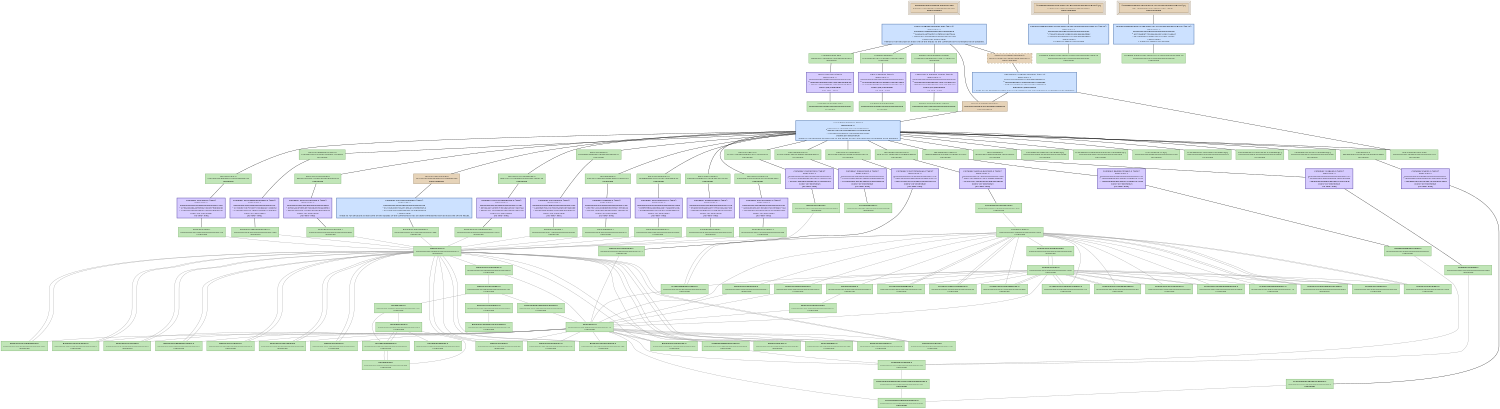 digraph SysBeep {
   size = "10.000000,8.500000";
   concentrate = false;

   node [ shape = box, style = filled, color = "0.3 0.5 0.6", fillcolor = "0.3 0.2 0.9", fontname = "Monaco", fontsize = "9" ];
   n00001 [ label = "Development/SysBeep.mexmac.app\nb3835e1530968dd7ec880aa38352555f\nDepsUpdated", color = "0.1 0.5 0.5", fillcolor = "0.1 0.2 0.9", peripheries = 3 ];
   n00002 [ label = "Contents/Info.plist\n38ea663f15db9fb9516f64d690d6fecd\nUpToDate" ];
   n00003 [ label = "SysBeep.build/Info.plist\n000000004355ff870000000000000295\nUpToDate" ];
   n00004 [ label = "Contents/PkgInfo\nccacb4ecdd7df67c4dd3b19364b16aaa\nUpToDate" ];
   n00005 [ label = "SysBeep.build/PkgInfo\n000000004355ff870000000000000008\nUpToDate" ];
   n00006 [ label = "English.lproj/InfoPlist.strings\nff7b9a46cc8e96bb350128c175bd51c0\nUpToDate" ];
   n00007 [ label = "English.lproj/InfoPlist.strings\n00000000434c45840000000000000228\nUpToDate" ];
   n00008 [ label = "ppc/PsychError.o\n2c29212bc8dce4bed25a1ccc65d2851f\nUpToDate" ];
   n00009 [ label = "Base/PsychError.c\n00000000434c4585000000000000563d\nUpToDate" ];
   n00010 [ label = "ppc/PsychRegisterProject.o\n614d3ec45b2c51f84100d6b6c1308ab0\nUpToDate" ];
   n00011 [ label = "Base/PsychRegisterProject.c\n00000000434c458500000000000012e6\nUpToDate" ];
   n00012 [ label = "ppc/PsychHelp.o\n6a0d9af743f4da62cf6afa43b7d69672\nUpToDate" ];
   n00013 [ label = "Base/PsychHelp.c\n00000000434c811d00000000000005b8\nUpToDate" ];
   n00014 [ label = "ppc/MiniBox.o\na9079c1a8f7d92949ec89f021499ac79\nUpToDate" ];
   n00015 [ label = "Base/MiniBox.c\n00000000434c45850000000000000f4f\nUpToDate" ];
   n00016 [ label = "ppc/PsychMemory.o\nb09ffe4ff3f628302a3b17ada5fe4c66\nUpToDate" ];
   n00017 [ label = "Base/PsychMemory.c\n00000000434ca96200000000000003a4\nUpToDate" ];
   n00018 [ label = "ppc/ProjectTable.o\ne9add1b0dbfd1f20147fc6455a3264f1\nUpToDate" ];
   n00019 [ label = "Base/ProjectTable.c\n00000000434c4585000000000000023a\nUpToDate" ];
   n00020 [ label = "ppc/PsychInit.o\n27e3a0b295f6bd9682188097f0bd9195\nUpToDate" ];
   n00021 [ label = "Base/PsychInit.c\n00000000434c45850000000000000759\nUpToDate" ];
   n00022 [ label = "ppc/PsychTimeGlue.o\na89104420f41ff1a9b4c0c8df375b163\nUpToDate" ];
   n00023 [ label = "Base/PsychTimeGlue.c\n000000004355ef98000000000000157f\nUpToDate" ];
   n00024 [ label = "ppc/PsychStructGlue.o\n8e955a53b7bc12b855bd2ec4b6add72f\nUpToDate" ];
   n00025 [ label = "Base/PsychStructGlue.c\n00000000434c45850000000000002bb8\nUpToDate" ];
   n00026 [ label = "ppc/PsychVersioning.o\n85105e28a33fa99a896a1670fbb458a9\nDepsUpdated", color = "0.1 0.5 0.5", fillcolor = "0.1 0.2 0.9" ];
   n00027 [ label = "Base/PsychVersioning.c\n000000004355ffa100000000000014ee\nUpToDate" ];
   n00028 [ label = "ppc/MODULEVersion.o\nf34c51e217abfc6e92c3bff463aff99f\nUpToDate" ];
   n00029 [ label = "Screen/MODULEVersion.c\n000000004355ff7d000000000000124e\nUpToDate" ];
   n00030 [ label = "ppc/PsychScriptingGlue.o\n8e432a2110cb0ee655da5548514b917b\nUpToDate" ];
   n00031 [ label = "Base/PsychScriptingGlue.c\n00000000434c458500000000000105c5\nUpToDate" ];
   n00032 [ label = "ppc/mexversion.o\n677d22d9d1a45d53eef6554d4d58f502\nUpToDate" ];
   n00033 [ label = "src/mexversion.c\n000000004332d94600000000000002d2\nUpToDate" ];
   n00034 [ label = "ppc/RegisterProject.o\n14bd7ef4b96d353984181dbf819c10d3\nUpToDate" ];
   n00035 [ label = "SysBeep/RegisterProject.c\n00000000434c458500000000000003cb\nUpToDate" ];
   n00036 [ label = "ppc/SysBeep.o\nab3f35e85cebdc6be5fdc1ef75d1fcfc\nUpToDate" ];
   n00037 [ label = "SysBeep/SysBeep.c\n00000000434c458500000000000003d8\nUpToDate" ];
   n00038 [ label = "ppc/Events.o\n4e6baf458d1f21fe38a197e59bc5494e\nUpToDate" ];
   n00039 [ label = "OS9ToolboxFragments/Events.c\n00000000434c458500000000000005e9\nUpToDate" ];
   n00040 [ label = "ppc/PsychAuthors.o\n3a506e82050593ecbc0720c99dac6f05\nUpToDate" ];
   n00041 [ label = "Base/PsychAuthors.c\n00000000434c81430000000000000d3b\nUpToDate" ];
   n00042 [ label = "MacOS/SysBeep.mexmac\n500282ce30bb4c275ed3afe64bff94e3\nDepsUpdated", color = "0.1 0.5 0.5", fillcolor = "0.1 0.2 0.9" ];
   n00043 [ label = "Frameworks/OpenGL.framework[C]\n00000000434ac55900000000000000ee\nUpToDate" ];
   n00044 [ label = "Frameworks/ApplicationServices.framework[C]\n00000000434ac53300000000000000ee\nUpToDate" ];
   n00045 [ label = "2.95.2/libstdc++.a[C]\n00000000434abb590000000000075c68\nUpToDate" ];
   n00046 [ label = "Frameworks/CoreAudio.framework[C]\n00000000434ac55b00000000000000cc\nUpToDate" ];
   n00047 [ label = "Frameworks/CoreServices.framework[C]\n00000000434ac53600000000000000ee\nUpToDate" ];
   n00048 [ label = "Frameworks/Carbon.framework[C]\n00000000434ac53300000000000000ee\nUpToDate" ];
   n00049 [ label = "mac/mexFunction.map\n000000004332d946000000000000012e\nUpToDate" ];
   n00050 [ label = "<SysBeep.build/Script-2FD6181B07306669008DA6B4.sh>[A]\nc7a90769799be75c5326959ab9edfd00\nDepsUpdated", color = "0.1 0.5 0.5", fillcolor = "0.1 0.2 0.9", peripheries = 3 ];
   n00051 [ label = "SysBeep.build/Script-2FD6181B07306669008DA6B4.sh\n000000004355ff8700000000000000ec\nUpToDate" ];
   n00052 [ label = "<SysBeep.build/Script-2FD6181C07306669008DA6B4.sh>[A]\nad71b8d9b227dfe10602c10d911aea71\nDepsUpdated", color = "0.1 0.5 0.5", fillcolor = "0.1 0.2 0.9", peripheries = 3 ];
   n00053 [ label = "SysBeep.build/Script-2FD6181C07306669008DA6B4.sh\n000000004355ff87000000000000003e\nUpToDate" ];
   n00054 [ label = "<MacOS/SysBeep.mexmac>\ne8f5181a9b7851a9da1dadc354f0fe1f\nDepsUpdated", color = "0.1 0.5 0.5", fillcolor = "0.1 0.2 0.9", style = "filled,dashed" ];
   n00055 [ label = "Base/Psych.h\n00000000435548b60000000000000410\nUpToDate" ];
   n00056 [ label = "Base/Psych.h\n00000000435548b60000000000000410\nUpToDate" ];
   n00057 [ label = "Screen/Screen.h\n000000004355f28e00000000000012e0\nUpToDate" ];
   n00058 [ label = "SysBeep/SysBeep.h\n00000000434c458500000000000001e2\nUpToDate" ];
   n00059 [ label = "OS9ToolboxFragments/Events.h\n00000000434c45850000000000000236\nUpToDate" ];
   n00060 [ label = "Base/PsychConstants.h\n00000000435548d4000000000000080d\nUpToDate" ];
   n00061 [ label = "Base/MiniBox.h\n00000000435548d400000000000004d6\nUpToDate" ];
   n00062 [ label = "Base/ProjectTable.h\n00000000435548d400000000000002f6\nUpToDate" ];
   n00063 [ label = "Base/PsychError.h\n00000000435548d40000000000001fe7\nUpToDate" ];
   n00064 [ label = "Base/PsychScriptingGlue.h\n00000000435548f30000000000001a37\nUpToDate" ];
   n00065 [ label = "Base/PsychStructGlue.h\n000000004355496c0000000000000bcc\nUpToDate" ];
   n00066 [ label = "Base/PsychCellGlue.h\n00000000434c458500000000000005c5\nUpToDate" ];
   n00067 [ label = "Base/PsychRegisterProject.h\n00000000435548d400000000000003f1\nUpToDate" ];
   n00068 [ label = "Base/PsychAuthors.h\n00000000435548d400000000000005e9\nUpToDate" ];
   n00069 [ label = "Base/PsychVersioning.h\n00000000435548f300000000000004dd\nUpToDate" ];
   n00070 [ label = "Base/PsychHelp.h\n00000000434c45850000000000000357\nUpToDate" ];
   n00071 [ label = "Base/PsychInit.h\n00000000435548f300000000000002db\nUpToDate" ];
   n00072 [ label = "Base/PsychMemory.h\n00000000435548d40000000000000473\nUpToDate" ];
   n00073 [ label = "Base/PsychTimeGlue.h\n000000004355ef010000000000000483\nUpToDate" ];
   n00074 [ label = "Base/PsychInstrument.h\n00000000435548d400000000000001a8\nUpToDate" ];
   n00075 [ label = "SysBeep/RegisterProject.h\n00000000434c458500000000000002a2\nUpToDate" ];
   n00076 [ label = "Base/TimeLists.h\n00000000435548f300000000000002a9\nUpToDate" ];
   n00077 [ label = "Screen/PsychRects.h\n00000000434c458500000000000005d5\nUpToDate" ];
   n00078 [ label = "Screen/ScreenTypes.h\n00000000434c458500000000000013b6\nUpToDate" ];
   n00079 [ label = "Screen/PsychVideoGlue.h\n00000000434c458500000000000005d4\nUpToDate" ];
   n00080 [ label = "Screen/PsychScreenGlue.h\n00000000434c45850000000000000d6d\nUpToDate" ];
   n00081 [ label = "Screen/PsychWindowTextGlue.h\n00000000434c458500000000000008ee\nUpToDate" ];
   n00082 [ label = "Screen/WindowBank.h\n000000004355e68c0000000000001b31\nUpToDate" ];
   n00083 [ label = "Screen/PsychWindowGlue.h\n000000004355e21f0000000000000a66\nUpToDate" ];
   n00084 [ label = "Screen/PsychTextureSupport.h\n000000004355a03b0000000000000370\nUpToDate" ];
   n00085 [ label = "Screen/PsychAlphaBlending.h\n00000000434c458500000000000004fb\nUpToDate" ];
   n00086 [ label = "Screen/ScreenArguments.h\n00000000434c45850000000000000ca3\nUpToDate" ];
   n00087 [ label = "Screen/RegisterProject.h\n00000000434c45850000000000000284\nUpToDate" ];
   n00088 [ label = "Screen/WindowHelpers.h\n00000000434c45850000000000000773\nUpToDate" ];
   n00089 [ label = "Fonts/PsychFontGlue.h\n00000000434c45850000000000000e47\nUpToDate" ];
   n00090 [ label = "Fonts/ScreenFontGlue.h\n00000000434c45850000000000000260\nUpToDate" ];
   n00091 [ label = "Fonts/FontInfo.h\n00000000434c45850000000000000ef4\nUpToDate" ];
   n00092 [ label = "Screen/ScreenPreferenceState.h\n000000004355d9f300000000000006ba\nUpToDate" ];
   n00093 [ label = "OS9ToolboxFragments/OS9ToolboxFragments.h\n00000000434c4585000000000000012b\nUpToDate" ];
   n00094 [ label = "Base/PsychIncludes.h\n00000000435548d4000000000000074c\nUpToDate" ];
   n00095 [ label = "Screen/Screen.h\n000000004355f28e00000000000012e0\nUpToDate" ];
   n00096 [ label = "Fonts/PsychFontGlue.h\n00000000434c45850000000000000e47\nUpToDate" ];
   n00097 [ label = "Base/PsychPlatform.h\n00000000435548d40000000000000589\nUpToDate" ];
   n00098 [ label = "include/mex.h\n000000004332d9460000000000003742\nUpToDate" ];
   n00099 [ label = "OS9ToolboxFragments/Events.h\n00000000434c45850000000000000236\nUpToDate" ];
   n00100 [ label = "Base/PsychPlatformConstants.h\n000000004355492f000000000000070e\nUpToDate" ];
   n00101 [ label = "include/matrix.h\n000000004332d9460000000000009ff2\nUpToDate" ];
   n00102 [ label = "include/mwdebug.h\n000000004332d9460000000000002b3c\nUpToDate" ];
   n00103 [ label = "include/tmwtypes.h\n000000004332d946000000000000458d\nUpToDate" ];
   n00104 [ label = "include/mat.h\n000000004332d94600000000000023ab\nUpToDate" ];

   node [ shape = box, style = "filled,bold", color = "0.7 0.5 0.7", fillcolor = "0.7 0.2 1.0", fontname = "Monaco", fontsize = "9" ];
   c00001 [ label = "PBXCp Info.plist <wt:0>\nwaitCount: 0\n000000004355ff870000000000000295\n^ 38ea663f568e603e516f64d690d6fc58\n= 38ea663f15db9fb9516f64d690d6fecd\nDoesNotNeedToRun\n(no 'why' info)" ];
   c00002 [ label = "PBXCp PkgInfo <wt:0>\nwaitCount: 0\n00000000000000000000000000000000\n^ ccacb4ecdd7df67c4dd3b19364b16aaa\n= ccacb4ecdd7df67c4dd3b19364b16aaa\nDoesNotNeedToRun\n(no 'why' info)" ];
   c00003 [ label = "CpResource InfoPlist.strings <wt:4>\nwaitCount: 0\n00000000000000000000000000000000\n^ ff7b9a46cc8e96bb350128c175bd51c0\n= ff7b9a46cc8e96bb350128c175bd51c0\nDoesNotNeedToRun\n(no 'why' info)" ];
   c00004 [ label = "CompileC PsychError.o <wt:6>\nwaitCount: 0\n000000004355492f0000000000004529\n^ 2c29212b8b89ad91d25a1ccc65d2c036\n= 2c29212bc8dce4bed25a1ccc65d2851f\nDoesNotNeedToRun\n(no 'why' info)" ];
   c00005 [ label = "CompileC PsychRegisterProject.o <wt:6>\nwaitCount: 0\n000000004355492f00000000000001f2\n^ 614d3ec4187918d74100d6b6c1308b42\n= 614d3ec45b2c51f84100d6b6c1308ab0\nDoesNotNeedToRun\n(no 'why' info)" ];
   c00006 [ label = "CompileC PsychHelp.o <wt:6>\nwaitCount: 0\n0000000043558db700000000000016ac\n^ 6a0d9af700a157d5cf6afa43b7d680de\n= 6a0d9af743f4da62cf6afa43b7d69672\nDoesNotNeedToRun\n(no 'why' info)" ];
   c00007 [ label = "CompileC MiniBox.o <wt:6>\nwaitCount: 0\n000000004355492f0000000000001c5b\n^ a9079c1acc28dbbb9ec89f021499b022\n= a9079c1a8f7d92949ec89f021499ac79\nDoesNotNeedToRun\n(no 'why' info)" ];
   c00008 [ label = "CompileC PsychMemory.o <wt:6>\nwaitCount: 0\n000000004355a5c800000000000010b0\n^ b09ffe4fb0a38df82a3b17ada5fe5cd6\n= b09ffe4ff3f628302a3b17ada5fe4c66\nDoesNotNeedToRun\n(no 'why' info)" ];
   c00009 [ label = "CompileC ProjectTable.o <wt:6>\nwaitCount: 0\n000000004355492f000000000000112e\n^ e9add1b098a8560f147fc6455a3275df\n= e9add1b0dbfd1f20147fc6455a3264f1\nDoesNotNeedToRun\n(no 'why' info)" ];
   c00010 [ label = "CompileC PsychInit.o <wt:6>\nwaitCount: 0\n000000004355492f000000000000144d\n^ 27e3a0b2d6a3f4b982188097f0bd85d8\n= 27e3a0b295f6bd9682188097f0bd9195\nDoesNotNeedToRun\n(no 'why' info)" ];
   c00011 [ label = "CompileC PsychTimeGlue.o <wt:6>\nwaitCount: 0\n0000000000000143000000000000147e\n^ a89104420f41fe599b4c0c8df375a51d\n= a89104420f41ff1a9b4c0c8df375b163\nDoesNotNeedToRun\n(no 'why' info)" ];
   c00012 [ label = "CompileC PsychStructGlue.o <wt:6>\nwaitCount: 0\n000000004355492f00000000000038ac\n^ 8e955a53f4e95b9755bd2ec4b6adef83\n= 8e955a53b7bc12b855bd2ec4b6add72f\nDoesNotNeedToRun\n(no 'why' info)" ];
   c00013 [ label = "CompileC PsychVersioning.o <wt:6>\nwaitCount: 0\n00000000434cf30b00000000000007fa\n^ 85105e28e0735a91896a1670fbb45f53\n= 85105e28a33fa99a896a1670fbb458a9\nNeedsToRun\nNeeds to run because at least one of the outputs of the command is has an older timestamp than at least one of the inputs.", color = "0.6 0.5 0.7", fillcolor = "0.6 0.2 1.0" ];
   c00014 [ label = "CompileC MODULEVersion.o <wt:6>\nwaitCount: 0\n000000004355ff7d000000000000124e\n^ f34c51e254fe031392c3bff463afebd1\n= f34c51e217abfc6e92c3bff463aff99f\nDoesNotNeedToRun\n(no 'why' info)" ];
   c00015 [ label = "CompileC PsychScriptingGlue.o <wt:6>\nwaitCount: 0\n000000004355492f00000000000116d1\n^ 8e432a21539e47c955da5548514a87aa\n= 8e432a2110cb0ee655da5548514b917b\nDoesNotNeedToRun\n(no 'why' info)" ];
   c00016 [ label = "CompileC mexversion.o <wt:6>\nwaitCount: 0\n000000004332d94600000000000002d2\n^ 677d22d992968415eef6554d4d58f7d0\n= 677d22d9d1a45d53eef6554d4d58f502\nDoesNotNeedToRun\n(no 'why' info)" ];
   c00017 [ label = "CompileC RegisterProject.o <wt:6>\nwaitCount: 0\n00000000000000000000000000000134\n^ 14bd7ef4b96d353984181dbf819c11e7\n= 14bd7ef4b96d353984181dbf819c10d3\nDoesNotNeedToRun\n(no 'why' info)" ];
   c00018 [ label = "CompileC SysBeep.o <wt:6>\nwaitCount: 0\n00000000000000000000000000000127\n^ ab3f35e85cebdc6be5fdc1ef75d1fddb\n= ab3f35e85cebdc6be5fdc1ef75d1fcfc\nDoesNotNeedToRun\n(no 'why' info)" ];
   c00019 [ label = "CompileC Events.o <wt:6>\nwaitCount: 0\n00000000435548b600000000000003cf\n^ 4e6baf45ce4a694838a197e59bc54a81\n= 4e6baf458d1f21fe38a197e59bc5494e\nDoesNotNeedToRun\n(no 'why' info)" ];
   c00020 [ label = "CompileC PsychAuthors.o <wt:6>\nwaitCount: 0\n0000000043558de90000000000001e2f\n^ 3a506e8246501e05bc0720c99dac712a\n= 3a506e82050593ecbc0720c99dac6f05\nDoesNotNeedToRun\n(no 'why' info)" ];
   c00021 [ label = "Ld SysBeep.mexmac <wt:6>\nwaitCount: 0\n826045b7012c60bef5931ef03b2fb84b\n^ d262c77931972c99ab40b11670d02ca8\n= 500282ce30bb4c275ed3afe64bff94e3\nIndirectlyNeedsToRun\nNeeds to run because at least one of the inputs to the command are scheduled to be updated.", color = "0.6 0.5 0.7", fillcolor = "0.6 0.2 1.0" ];
   c00022 [ label = "PhaseScriptExecution Script-2FD6181B07306669008DA6B4.sh <wt:10>\nwaitCount: 0\n000000004355ff8700000000000000ec\n^ c7a907693ace18db5326959ab9edfdec\n= c7a90769799be75c5326959ab9edfd00\nNeedsToRun\n1 output is always out-of-date", color = "0.6 0.5 0.7", fillcolor = "0.6 0.2 1.0" ];
   c00023 [ label = "PhaseScriptExecution Script-2FD6181C07306669008DA6B4.sh <wt:12>\nwaitCount: 0\n000000004355ff87000000000000003e\n^ ad71b8d9f17220660602c10d911aea4f\n= ad71b8d9b227dfe10602c10d911aea71\nNeedsToRun\n1 output is always out-of-date", color = "0.6 0.5 0.7", fillcolor = "0.6 0.2 1.0" ];
   c00024 [ label = "EditSymbols SysBeep.mexmac <wt:13>\nwaitCount: 0\n500282ce738995615ed3afe64bff95cd\n^ b8f79ad4e8f1c4c884ce02251f0f6bd2\n= e8f5181a9b7851a9da1dadc354f0fe1f\nIndirectlyNeedsToRun\nNeeds to run because at least one of the inputs to the command are scheduled to be updated.", color = "0.6 0.5 0.7", fillcolor = "0.6 0.2 1.0" ];
   c00025 [ label = "Touch SysBeep.mexmac.app <wt:14>\nwaitCount: 0\nb3cad241afebe2f0ad73ffa19ed5af5b\n^ 00498c549f7d6f2741fbf5021d87fa04\n= b3835e1530968dd7ec880aa38352555f\nIndirectlyNeedsToRun\nNeeds to run because at least one of the inputs to the command are scheduled to be updated.", color = "0.6 0.5 0.7", fillcolor = "0.6 0.2 1.0" ];

   edge [ style = solid, color = black, arrowhead = none, arrowtail = normal ];
   n00001 -> { c00025 };
   n00002 -> { c00001 };
   n00004 -> { c00002 };
   n00006 -> { c00003 };
   n00008 -> { c00004 };
   n00010 -> { c00005 };
   n00012 -> { c00006 };
   n00014 -> { c00007 };
   n00016 -> { c00008 };
   n00018 -> { c00009 };
   n00020 -> { c00010 };
   n00022 -> { c00011 };
   n00024 -> { c00012 };
   n00026 -> { c00013 };
   n00028 -> { c00014 };
   n00030 -> { c00015 };
   n00032 -> { c00016 };
   n00034 -> { c00017 };
   n00036 -> { c00018 };
   n00038 -> { c00019 };
   n00040 -> { c00020 };
   n00042 -> { c00021 };
   n00050 -> { c00022 };
   n00052 -> { c00023 };
   n00054 -> { c00024 };
   c00001 -> { n00003 };
   c00002 -> { n00005 n00005 };
   c00003 -> { n00007 n00007 };
   c00004 -> { n00009 };
   c00005 -> { n00011 };
   c00006 -> { n00013 };
   c00007 -> { n00015 };
   c00008 -> { n00017 };
   c00009 -> { n00019 };
   c00010 -> { n00021 };
   c00011 -> { n00023 };
   c00012 -> { n00025 };
   c00013 -> { n00027 };
   c00014 -> { n00029 };
   c00015 -> { n00031 };
   c00016 -> { n00033 };
   c00017 -> { n00035 };
   c00018 -> { n00037 };
   c00019 -> { n00039 };
   c00020 -> { n00041 };
   c00021 -> { n00008 n00010 n00012 n00014 n00016 n00018 n00020 n00022 n00024 n00026 n00028 n00030 n00032 n00034 n00036 n00038 n00040 n00043 n00044 n00045 n00046 n00047 n00048 n00049 };
   c00022 -> { n00051 };
   c00023 -> { n00053 };
   c00024 -> { n00042 n00049 };
   c00025 -> { n00002 n00004 n00006 n00042 n00054 };

   edge [ style = solid, color = gray60, arrowhead = none, arrowtail = normal ];
   n00009 -> { n00055 };
   n00011 -> { n00055 };
   n00013 -> { n00055 };
   n00015 -> { n00055 };
   n00017 -> { n00055 };
   n00019 -> { n00055 };
   n00021 -> { n00055 };
   n00023 -> { n00056 };
   n00025 -> { n00055 };
   n00027 -> { n00055 };
   n00029 -> { n00057 };
   n00031 -> { n00055 };
   n00035 -> { n00058 };
   n00037 -> { n00058 };
   n00039 -> { n00059 };
   n00041 -> { n00055 };
   n00055 -> { n00060 n00061 n00062 n00063 n00064 n00065 n00066 n00067 n00068 n00069 n00070 n00071 n00072 n00073 n00074 n00075 n00076 };
   n00056 -> { n00060 n00061 n00062 n00063 n00064 n00065 n00066 n00067 n00068 n00069 n00070 n00071 n00072 n00073 n00074 n00075 n00076 };
   n00057 -> { n00056 n00077 n00078 n00079 n00080 n00081 n00082 n00083 n00084 n00085 n00086 n00087 n00088 n00089 n00090 n00091 n00092 };
   n00058 -> { n00056 n00093 };
   n00059 -> { n00056 };
   n00060 -> { n00094 };
   n00061 -> { n00055 };
   n00062 -> { n00055 };
   n00063 -> { n00055 };
   n00064 -> { n00055 };
   n00065 -> { n00055 };
   n00066 -> { n00055 };
   n00067 -> { n00055 };
   n00068 -> { n00055 };
   n00069 -> { n00055 };
   n00070 -> { n00055 };
   n00071 -> { n00055 };
   n00073 -> { n00056 };
   n00074 -> { n00055 };
   n00075 -> { n00056 n00058 };
   n00077 -> { n00057 };
   n00078 -> { n00057 };
   n00079 -> { n00095 };
   n00080 -> { n00095 };
   n00081 -> { n00095 };
   n00082 -> { n00057 };
   n00083 -> { n00095 };
   n00084 -> { n00095 };
   n00085 -> { n00095 };
   n00086 -> { n00057 };
   n00087 -> { n00056 n00057 };
   n00089 -> { n00056 };
   n00090 -> { n00056 };
   n00091 -> { n00096 };
   n00092 -> { n00057 };
   n00093 -> { n00059 };
   n00094 -> { n00097 n00098 n00098 n00099 n00098 };
   n00095 -> { n00056 n00077 n00078 n00079 n00080 n00081 n00082 n00083 n00084 n00085 n00086 n00087 n00088 n00089 n00090 n00091 n00092 };
   n00096 -> { n00056 };
   n00097 -> { n00100 };
   n00098 -> { n00101 n00101 n00102 };
   n00099 -> { n00056 };
   n00101 -> { n00103 n00102 };
   n00102 -> { n00101 n00104 };
   n00104 -> { n00101 n00102 };
}
